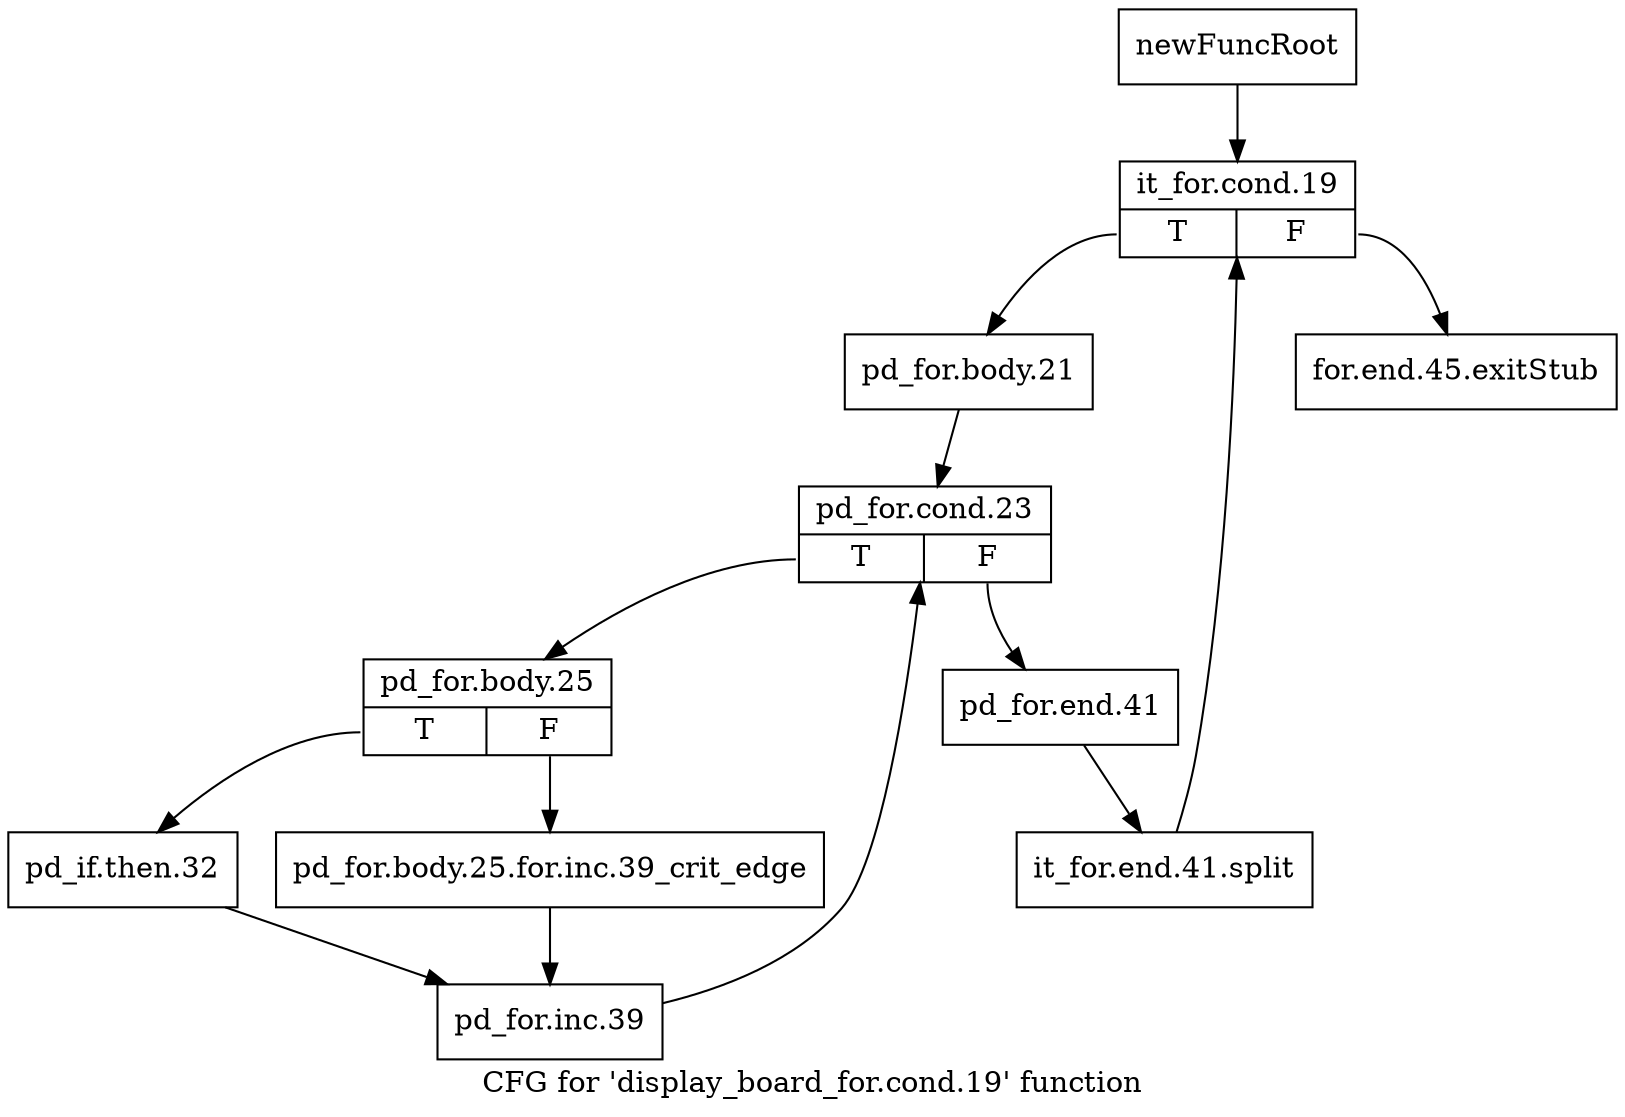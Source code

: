 digraph "CFG for 'display_board_for.cond.19' function" {
	label="CFG for 'display_board_for.cond.19' function";

	Node0x11dc220 [shape=record,label="{newFuncRoot}"];
	Node0x11dc220 -> Node0x11e94a0;
	Node0x11e9450 [shape=record,label="{for.end.45.exitStub}"];
	Node0x11e94a0 [shape=record,label="{it_for.cond.19|{<s0>T|<s1>F}}"];
	Node0x11e94a0:s0 -> Node0x11e94f0;
	Node0x11e94a0:s1 -> Node0x11e9450;
	Node0x11e94f0 [shape=record,label="{pd_for.body.21}"];
	Node0x11e94f0 -> Node0x11e9540;
	Node0x11e9540 [shape=record,label="{pd_for.cond.23|{<s0>T|<s1>F}}"];
	Node0x11e9540:s0 -> Node0x11e95e0;
	Node0x11e9540:s1 -> Node0x11e9590;
	Node0x11e9590 [shape=record,label="{pd_for.end.41}"];
	Node0x11e9590 -> Node0x14a6900;
	Node0x14a6900 [shape=record,label="{it_for.end.41.split}"];
	Node0x14a6900 -> Node0x11e94a0;
	Node0x11e95e0 [shape=record,label="{pd_for.body.25|{<s0>T|<s1>F}}"];
	Node0x11e95e0:s0 -> Node0x11e9680;
	Node0x11e95e0:s1 -> Node0x11e9630;
	Node0x11e9630 [shape=record,label="{pd_for.body.25.for.inc.39_crit_edge}"];
	Node0x11e9630 -> Node0x11e96d0;
	Node0x11e9680 [shape=record,label="{pd_if.then.32}"];
	Node0x11e9680 -> Node0x11e96d0;
	Node0x11e96d0 [shape=record,label="{pd_for.inc.39}"];
	Node0x11e96d0 -> Node0x11e9540;
}

